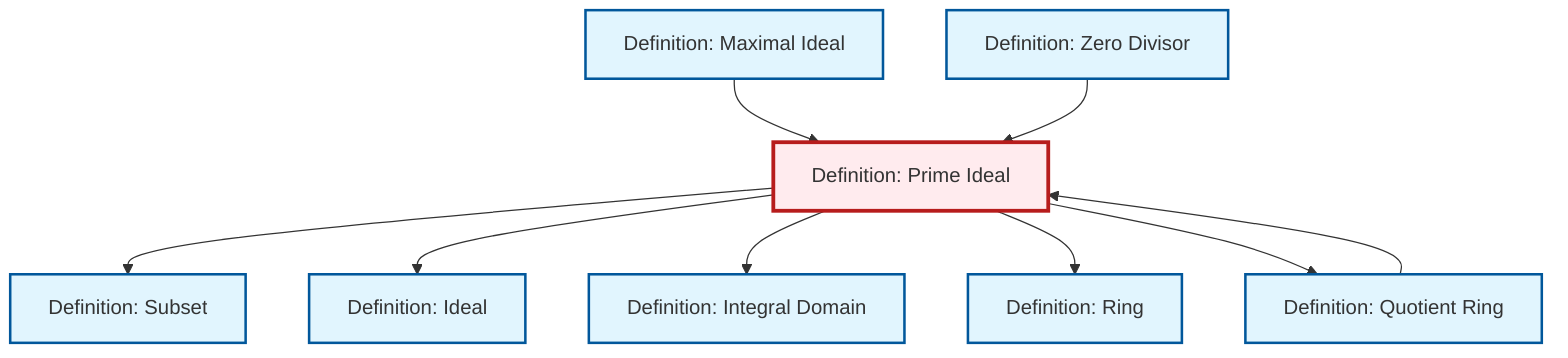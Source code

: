 graph TD
    classDef definition fill:#e1f5fe,stroke:#01579b,stroke-width:2px
    classDef theorem fill:#f3e5f5,stroke:#4a148c,stroke-width:2px
    classDef axiom fill:#fff3e0,stroke:#e65100,stroke-width:2px
    classDef example fill:#e8f5e9,stroke:#1b5e20,stroke-width:2px
    classDef current fill:#ffebee,stroke:#b71c1c,stroke-width:3px
    def-maximal-ideal["Definition: Maximal Ideal"]:::definition
    def-quotient-ring["Definition: Quotient Ring"]:::definition
    def-prime-ideal["Definition: Prime Ideal"]:::definition
    def-subset["Definition: Subset"]:::definition
    def-integral-domain["Definition: Integral Domain"]:::definition
    def-ideal["Definition: Ideal"]:::definition
    def-zero-divisor["Definition: Zero Divisor"]:::definition
    def-ring["Definition: Ring"]:::definition
    def-prime-ideal --> def-subset
    def-maximal-ideal --> def-prime-ideal
    def-prime-ideal --> def-ideal
    def-zero-divisor --> def-prime-ideal
    def-prime-ideal --> def-integral-domain
    def-quotient-ring --> def-prime-ideal
    def-prime-ideal --> def-ring
    def-prime-ideal --> def-quotient-ring
    class def-prime-ideal current